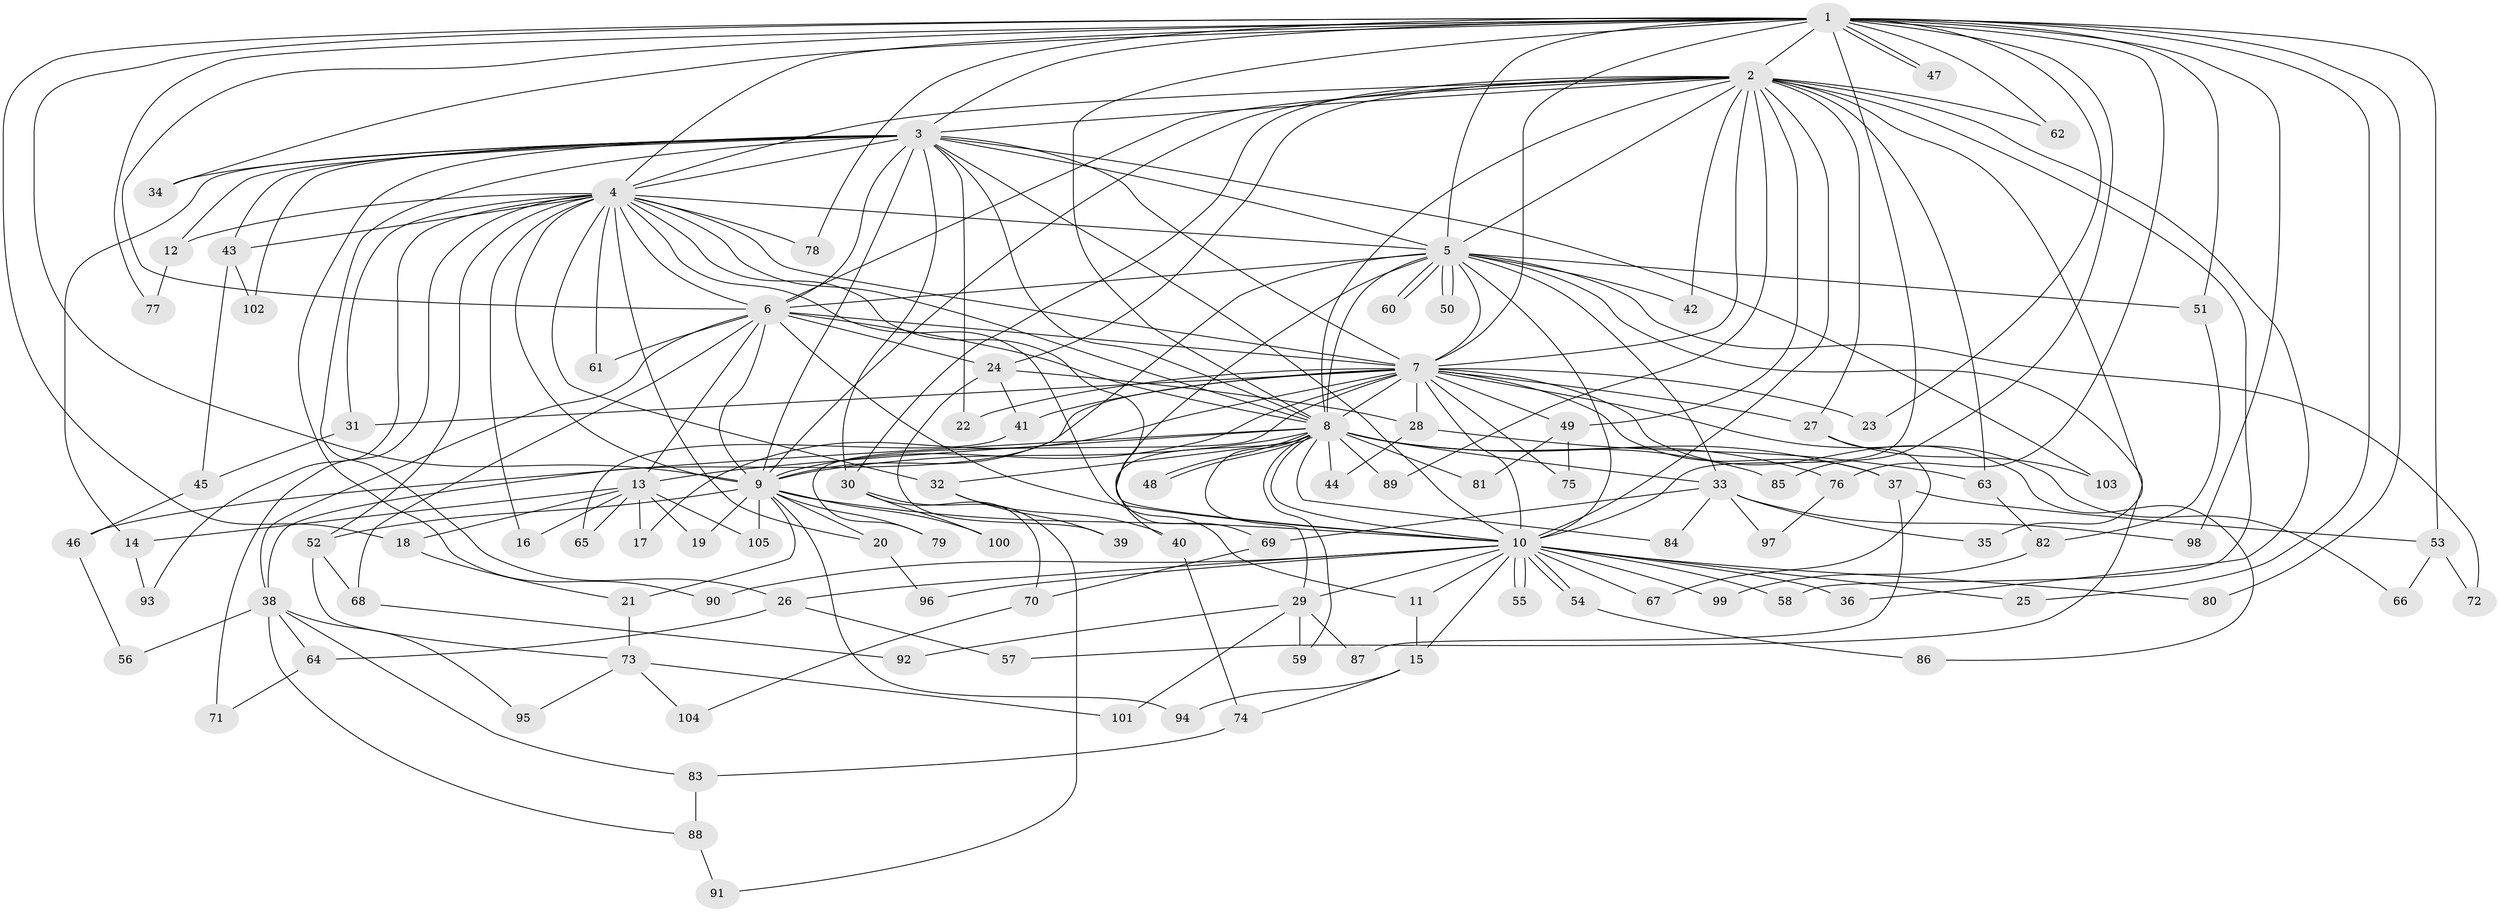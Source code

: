 // Generated by graph-tools (version 1.1) at 2025/34/03/09/25 02:34:43]
// undirected, 105 vertices, 235 edges
graph export_dot {
graph [start="1"]
  node [color=gray90,style=filled];
  1;
  2;
  3;
  4;
  5;
  6;
  7;
  8;
  9;
  10;
  11;
  12;
  13;
  14;
  15;
  16;
  17;
  18;
  19;
  20;
  21;
  22;
  23;
  24;
  25;
  26;
  27;
  28;
  29;
  30;
  31;
  32;
  33;
  34;
  35;
  36;
  37;
  38;
  39;
  40;
  41;
  42;
  43;
  44;
  45;
  46;
  47;
  48;
  49;
  50;
  51;
  52;
  53;
  54;
  55;
  56;
  57;
  58;
  59;
  60;
  61;
  62;
  63;
  64;
  65;
  66;
  67;
  68;
  69;
  70;
  71;
  72;
  73;
  74;
  75;
  76;
  77;
  78;
  79;
  80;
  81;
  82;
  83;
  84;
  85;
  86;
  87;
  88;
  89;
  90;
  91;
  92;
  93;
  94;
  95;
  96;
  97;
  98;
  99;
  100;
  101;
  102;
  103;
  104;
  105;
  1 -- 2;
  1 -- 3;
  1 -- 4;
  1 -- 5;
  1 -- 6;
  1 -- 7;
  1 -- 8;
  1 -- 9;
  1 -- 10;
  1 -- 18;
  1 -- 23;
  1 -- 25;
  1 -- 34;
  1 -- 47;
  1 -- 47;
  1 -- 51;
  1 -- 53;
  1 -- 62;
  1 -- 76;
  1 -- 77;
  1 -- 78;
  1 -- 80;
  1 -- 85;
  1 -- 98;
  2 -- 3;
  2 -- 4;
  2 -- 5;
  2 -- 6;
  2 -- 7;
  2 -- 8;
  2 -- 9;
  2 -- 10;
  2 -- 24;
  2 -- 27;
  2 -- 30;
  2 -- 35;
  2 -- 36;
  2 -- 42;
  2 -- 49;
  2 -- 58;
  2 -- 62;
  2 -- 63;
  2 -- 89;
  3 -- 4;
  3 -- 5;
  3 -- 6;
  3 -- 7;
  3 -- 8;
  3 -- 9;
  3 -- 10;
  3 -- 12;
  3 -- 14;
  3 -- 22;
  3 -- 26;
  3 -- 30;
  3 -- 34;
  3 -- 43;
  3 -- 90;
  3 -- 102;
  3 -- 103;
  4 -- 5;
  4 -- 6;
  4 -- 7;
  4 -- 8;
  4 -- 9;
  4 -- 10;
  4 -- 11;
  4 -- 12;
  4 -- 16;
  4 -- 20;
  4 -- 31;
  4 -- 32;
  4 -- 43;
  4 -- 52;
  4 -- 61;
  4 -- 71;
  4 -- 78;
  4 -- 93;
  5 -- 6;
  5 -- 7;
  5 -- 8;
  5 -- 9;
  5 -- 10;
  5 -- 33;
  5 -- 42;
  5 -- 50;
  5 -- 50;
  5 -- 51;
  5 -- 57;
  5 -- 60;
  5 -- 60;
  5 -- 69;
  5 -- 72;
  6 -- 7;
  6 -- 8;
  6 -- 9;
  6 -- 10;
  6 -- 13;
  6 -- 24;
  6 -- 38;
  6 -- 61;
  6 -- 68;
  7 -- 8;
  7 -- 9;
  7 -- 10;
  7 -- 17;
  7 -- 22;
  7 -- 23;
  7 -- 27;
  7 -- 28;
  7 -- 31;
  7 -- 37;
  7 -- 38;
  7 -- 41;
  7 -- 49;
  7 -- 66;
  7 -- 75;
  7 -- 79;
  7 -- 86;
  8 -- 9;
  8 -- 10;
  8 -- 13;
  8 -- 29;
  8 -- 32;
  8 -- 33;
  8 -- 37;
  8 -- 40;
  8 -- 44;
  8 -- 46;
  8 -- 48;
  8 -- 48;
  8 -- 59;
  8 -- 76;
  8 -- 81;
  8 -- 84;
  8 -- 85;
  8 -- 89;
  9 -- 10;
  9 -- 19;
  9 -- 20;
  9 -- 21;
  9 -- 52;
  9 -- 79;
  9 -- 94;
  9 -- 100;
  9 -- 105;
  10 -- 11;
  10 -- 15;
  10 -- 25;
  10 -- 26;
  10 -- 29;
  10 -- 36;
  10 -- 54;
  10 -- 54;
  10 -- 55;
  10 -- 55;
  10 -- 58;
  10 -- 67;
  10 -- 80;
  10 -- 90;
  10 -- 96;
  10 -- 99;
  11 -- 15;
  12 -- 77;
  13 -- 14;
  13 -- 16;
  13 -- 17;
  13 -- 18;
  13 -- 19;
  13 -- 65;
  13 -- 105;
  14 -- 93;
  15 -- 74;
  15 -- 94;
  18 -- 21;
  20 -- 96;
  21 -- 73;
  24 -- 28;
  24 -- 39;
  24 -- 41;
  26 -- 57;
  26 -- 64;
  27 -- 67;
  27 -- 103;
  28 -- 44;
  28 -- 63;
  29 -- 59;
  29 -- 87;
  29 -- 92;
  29 -- 101;
  30 -- 70;
  30 -- 91;
  30 -- 100;
  31 -- 45;
  32 -- 39;
  32 -- 40;
  33 -- 35;
  33 -- 69;
  33 -- 84;
  33 -- 97;
  33 -- 98;
  37 -- 53;
  37 -- 87;
  38 -- 56;
  38 -- 64;
  38 -- 83;
  38 -- 88;
  38 -- 95;
  40 -- 74;
  41 -- 65;
  43 -- 45;
  43 -- 102;
  45 -- 46;
  46 -- 56;
  49 -- 75;
  49 -- 81;
  51 -- 82;
  52 -- 68;
  52 -- 73;
  53 -- 66;
  53 -- 72;
  54 -- 86;
  63 -- 82;
  64 -- 71;
  68 -- 92;
  69 -- 70;
  70 -- 104;
  73 -- 95;
  73 -- 101;
  73 -- 104;
  74 -- 83;
  76 -- 97;
  82 -- 99;
  83 -- 88;
  88 -- 91;
}
